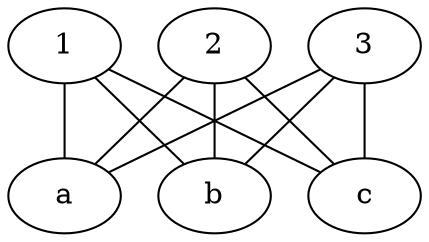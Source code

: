 graph G {
1; // (0, 0)
2; // (5, 0)
3; // (10, 0)
a; // (0, 5)
b; // (5, 5)
c; // (10, 5)
1--a [length=5];
1--b [length=7.07106781187];
1--c [length=11.1803398875];
2--a [length=7.07106781187];
2--b [length=5];
2--c [length=7.07106781187];
3--a [length=11.1803398875];
3--b [length=7.07106781187];
3--c [length=5];
}
